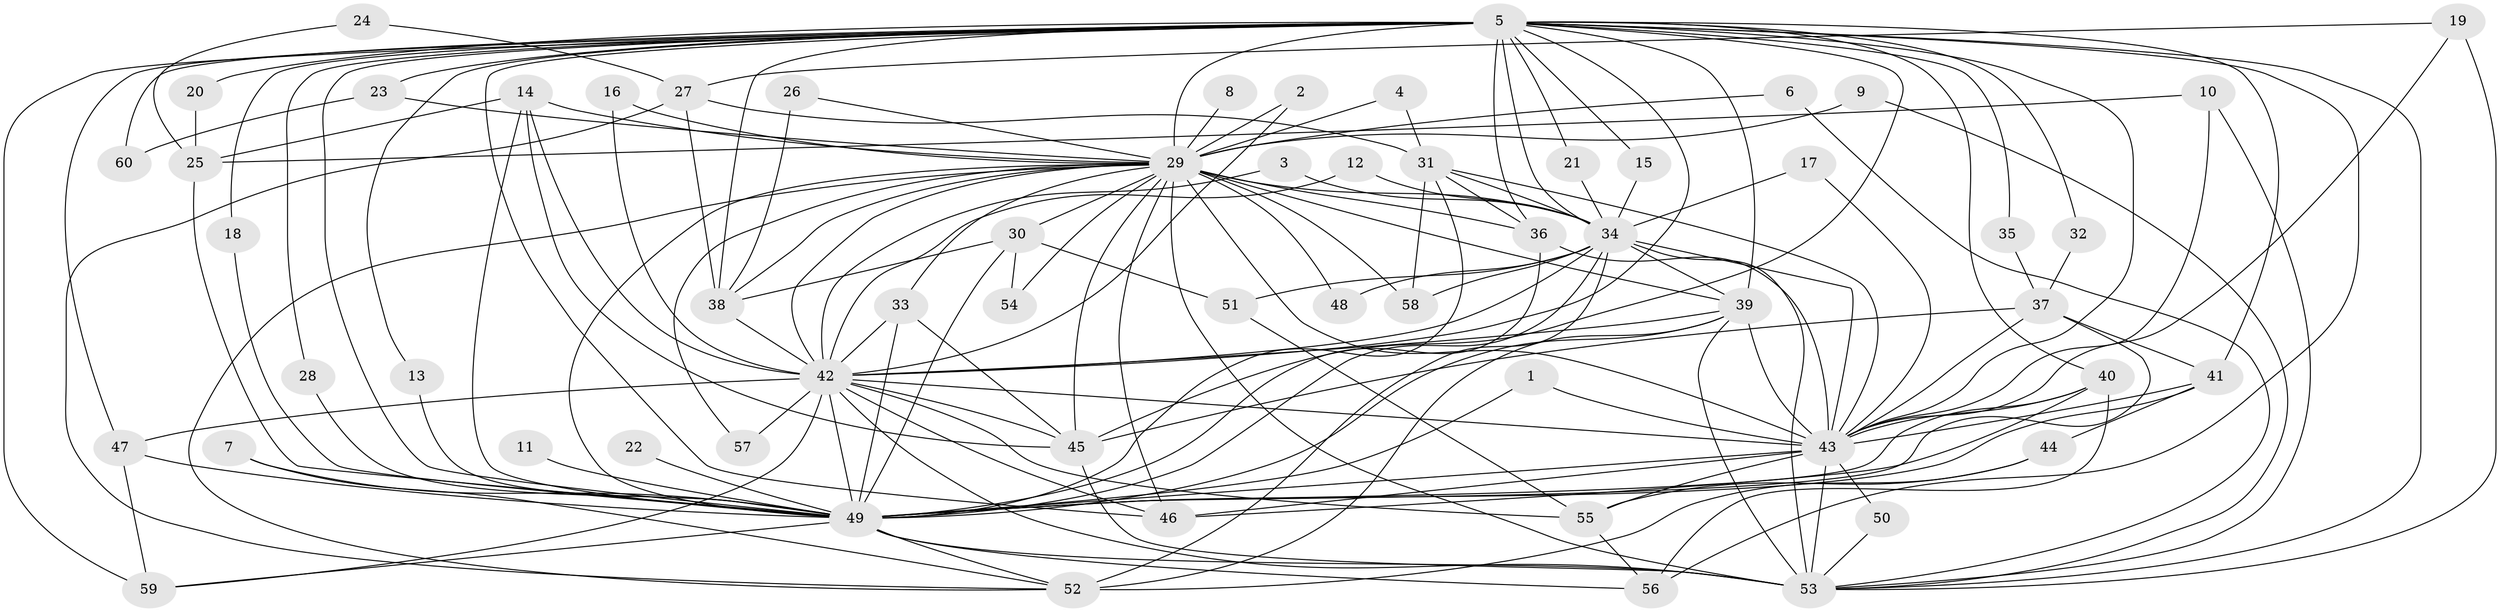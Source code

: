 // original degree distribution, {24: 0.008333333333333333, 18: 0.008333333333333333, 16: 0.008333333333333333, 12: 0.008333333333333333, 25: 0.016666666666666666, 34: 0.008333333333333333, 21: 0.008333333333333333, 26: 0.008333333333333333, 20: 0.008333333333333333, 7: 0.016666666666666666, 6: 0.025, 2: 0.5583333333333333, 5: 0.06666666666666667, 3: 0.19166666666666668, 4: 0.05, 10: 0.008333333333333333}
// Generated by graph-tools (version 1.1) at 2025/25/03/09/25 03:25:44]
// undirected, 60 vertices, 161 edges
graph export_dot {
graph [start="1"]
  node [color=gray90,style=filled];
  1;
  2;
  3;
  4;
  5;
  6;
  7;
  8;
  9;
  10;
  11;
  12;
  13;
  14;
  15;
  16;
  17;
  18;
  19;
  20;
  21;
  22;
  23;
  24;
  25;
  26;
  27;
  28;
  29;
  30;
  31;
  32;
  33;
  34;
  35;
  36;
  37;
  38;
  39;
  40;
  41;
  42;
  43;
  44;
  45;
  46;
  47;
  48;
  49;
  50;
  51;
  52;
  53;
  54;
  55;
  56;
  57;
  58;
  59;
  60;
  1 -- 43 [weight=1.0];
  1 -- 49 [weight=1.0];
  2 -- 29 [weight=1.0];
  2 -- 42 [weight=1.0];
  3 -- 34 [weight=1.0];
  3 -- 42 [weight=1.0];
  4 -- 29 [weight=1.0];
  4 -- 31 [weight=1.0];
  5 -- 13 [weight=1.0];
  5 -- 15 [weight=1.0];
  5 -- 18 [weight=1.0];
  5 -- 20 [weight=1.0];
  5 -- 21 [weight=1.0];
  5 -- 23 [weight=2.0];
  5 -- 28 [weight=1.0];
  5 -- 29 [weight=5.0];
  5 -- 32 [weight=1.0];
  5 -- 34 [weight=2.0];
  5 -- 35 [weight=1.0];
  5 -- 36 [weight=1.0];
  5 -- 38 [weight=2.0];
  5 -- 39 [weight=2.0];
  5 -- 40 [weight=2.0];
  5 -- 41 [weight=1.0];
  5 -- 42 [weight=2.0];
  5 -- 43 [weight=2.0];
  5 -- 45 [weight=1.0];
  5 -- 46 [weight=1.0];
  5 -- 47 [weight=1.0];
  5 -- 49 [weight=2.0];
  5 -- 53 [weight=3.0];
  5 -- 56 [weight=1.0];
  5 -- 59 [weight=1.0];
  5 -- 60 [weight=1.0];
  6 -- 29 [weight=1.0];
  6 -- 53 [weight=1.0];
  7 -- 49 [weight=1.0];
  7 -- 52 [weight=1.0];
  8 -- 29 [weight=2.0];
  9 -- 29 [weight=1.0];
  9 -- 53 [weight=1.0];
  10 -- 25 [weight=1.0];
  10 -- 43 [weight=1.0];
  10 -- 53 [weight=1.0];
  11 -- 49 [weight=1.0];
  12 -- 34 [weight=1.0];
  12 -- 42 [weight=1.0];
  13 -- 49 [weight=1.0];
  14 -- 25 [weight=1.0];
  14 -- 29 [weight=1.0];
  14 -- 42 [weight=1.0];
  14 -- 45 [weight=1.0];
  14 -- 49 [weight=1.0];
  15 -- 34 [weight=1.0];
  16 -- 29 [weight=1.0];
  16 -- 42 [weight=1.0];
  17 -- 34 [weight=1.0];
  17 -- 43 [weight=1.0];
  18 -- 49 [weight=1.0];
  19 -- 27 [weight=1.0];
  19 -- 43 [weight=1.0];
  19 -- 53 [weight=1.0];
  20 -- 25 [weight=1.0];
  21 -- 34 [weight=1.0];
  22 -- 49 [weight=1.0];
  23 -- 29 [weight=2.0];
  23 -- 60 [weight=1.0];
  24 -- 25 [weight=1.0];
  24 -- 27 [weight=1.0];
  25 -- 49 [weight=1.0];
  26 -- 29 [weight=1.0];
  26 -- 38 [weight=2.0];
  27 -- 31 [weight=1.0];
  27 -- 38 [weight=1.0];
  27 -- 52 [weight=1.0];
  28 -- 49 [weight=1.0];
  29 -- 30 [weight=2.0];
  29 -- 33 [weight=1.0];
  29 -- 34 [weight=2.0];
  29 -- 36 [weight=1.0];
  29 -- 38 [weight=1.0];
  29 -- 39 [weight=3.0];
  29 -- 42 [weight=2.0];
  29 -- 43 [weight=4.0];
  29 -- 45 [weight=1.0];
  29 -- 46 [weight=1.0];
  29 -- 48 [weight=2.0];
  29 -- 49 [weight=2.0];
  29 -- 52 [weight=1.0];
  29 -- 53 [weight=4.0];
  29 -- 54 [weight=1.0];
  29 -- 57 [weight=1.0];
  29 -- 58 [weight=1.0];
  30 -- 38 [weight=1.0];
  30 -- 49 [weight=1.0];
  30 -- 51 [weight=1.0];
  30 -- 54 [weight=1.0];
  31 -- 34 [weight=1.0];
  31 -- 36 [weight=1.0];
  31 -- 43 [weight=1.0];
  31 -- 49 [weight=1.0];
  31 -- 58 [weight=1.0];
  32 -- 37 [weight=1.0];
  33 -- 42 [weight=1.0];
  33 -- 45 [weight=1.0];
  33 -- 49 [weight=2.0];
  34 -- 39 [weight=1.0];
  34 -- 42 [weight=1.0];
  34 -- 43 [weight=2.0];
  34 -- 48 [weight=1.0];
  34 -- 49 [weight=1.0];
  34 -- 51 [weight=1.0];
  34 -- 52 [weight=2.0];
  34 -- 53 [weight=1.0];
  34 -- 58 [weight=1.0];
  35 -- 37 [weight=1.0];
  36 -- 43 [weight=1.0];
  36 -- 49 [weight=1.0];
  37 -- 41 [weight=1.0];
  37 -- 43 [weight=2.0];
  37 -- 45 [weight=1.0];
  37 -- 49 [weight=1.0];
  38 -- 42 [weight=1.0];
  39 -- 42 [weight=2.0];
  39 -- 43 [weight=1.0];
  39 -- 49 [weight=2.0];
  39 -- 52 [weight=1.0];
  39 -- 53 [weight=1.0];
  40 -- 43 [weight=1.0];
  40 -- 46 [weight=1.0];
  40 -- 49 [weight=1.0];
  40 -- 56 [weight=1.0];
  41 -- 43 [weight=1.0];
  41 -- 44 [weight=1.0];
  41 -- 49 [weight=1.0];
  42 -- 43 [weight=1.0];
  42 -- 45 [weight=2.0];
  42 -- 46 [weight=1.0];
  42 -- 47 [weight=1.0];
  42 -- 49 [weight=1.0];
  42 -- 53 [weight=1.0];
  42 -- 55 [weight=1.0];
  42 -- 57 [weight=1.0];
  42 -- 59 [weight=1.0];
  43 -- 46 [weight=1.0];
  43 -- 49 [weight=1.0];
  43 -- 50 [weight=1.0];
  43 -- 53 [weight=1.0];
  43 -- 55 [weight=1.0];
  44 -- 52 [weight=1.0];
  44 -- 55 [weight=1.0];
  45 -- 53 [weight=1.0];
  47 -- 49 [weight=1.0];
  47 -- 59 [weight=1.0];
  49 -- 52 [weight=1.0];
  49 -- 53 [weight=1.0];
  49 -- 56 [weight=1.0];
  49 -- 59 [weight=1.0];
  50 -- 53 [weight=1.0];
  51 -- 55 [weight=1.0];
  55 -- 56 [weight=1.0];
}
